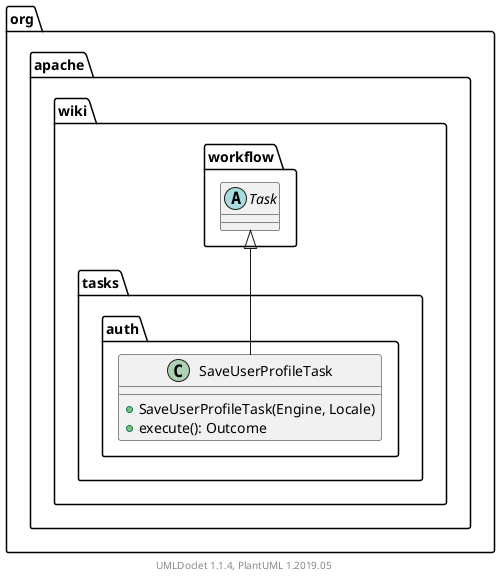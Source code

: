 @startuml

    namespace org.apache.wiki.tasks.auth {

        class SaveUserProfileTask [[SaveUserProfileTask.html]] {
            +SaveUserProfileTask(Engine, Locale)
            +execute(): Outcome
        }

        abstract class org.apache.wiki.workflow.Task
        org.apache.wiki.workflow.Task <|-- SaveUserProfileTask

    }


    center footer UMLDoclet 1.1.4, PlantUML 1.2019.05
@enduml
